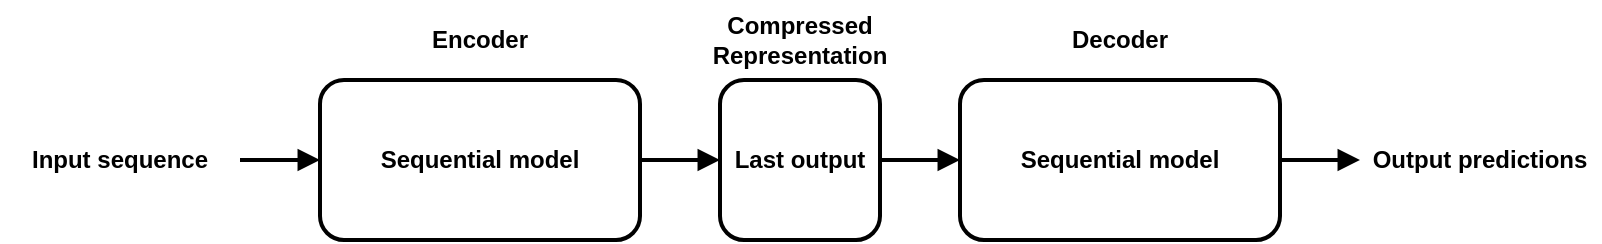 <mxfile version="13.0.3" type="device"><diagram id="KFuG-Pgw_0u7aU5s_tbB" name="Page-1"><mxGraphModel dx="1185" dy="685" grid="1" gridSize="10" guides="1" tooltips="1" connect="1" arrows="1" fold="1" page="1" pageScale="1" pageWidth="850" pageHeight="1100" math="0" shadow="0"><root><mxCell id="0"/><mxCell id="1" parent="0"/><mxCell id="sr1lT3SJa0P-goIjTEIu-3" style="edgeStyle=orthogonalEdgeStyle;rounded=0;orthogonalLoop=1;jettySize=auto;html=1;exitX=1;exitY=0.5;exitDx=0;exitDy=0;endArrow=block;endFill=1;strokeWidth=2;" edge="1" parent="1" source="sr1lT3SJa0P-goIjTEIu-1" target="sr1lT3SJa0P-goIjTEIu-2"><mxGeometry relative="1" as="geometry"/></mxCell><mxCell id="sr1lT3SJa0P-goIjTEIu-1" value="Sequential model" style="rounded=1;whiteSpace=wrap;html=1;fontStyle=1;fillColor=none;strokeWidth=2;" vertex="1" parent="1"><mxGeometry x="200" y="160" width="160" height="80" as="geometry"/></mxCell><mxCell id="sr1lT3SJa0P-goIjTEIu-5" style="edgeStyle=orthogonalEdgeStyle;rounded=0;orthogonalLoop=1;jettySize=auto;html=1;exitX=1;exitY=0.5;exitDx=0;exitDy=0;endArrow=block;endFill=1;strokeWidth=2;" edge="1" parent="1" source="sr1lT3SJa0P-goIjTEIu-2" target="sr1lT3SJa0P-goIjTEIu-4"><mxGeometry relative="1" as="geometry"/></mxCell><mxCell id="sr1lT3SJa0P-goIjTEIu-2" value="Last output" style="rounded=1;whiteSpace=wrap;html=1;fillColor=none;fontStyle=1;strokeWidth=2;" vertex="1" parent="1"><mxGeometry x="400" y="160" width="80" height="80" as="geometry"/></mxCell><mxCell id="sr1lT3SJa0P-goIjTEIu-10" style="edgeStyle=orthogonalEdgeStyle;rounded=0;orthogonalLoop=1;jettySize=auto;html=1;exitX=1;exitY=0.5;exitDx=0;exitDy=0;endArrow=block;endFill=1;strokeWidth=2;" edge="1" parent="1" source="sr1lT3SJa0P-goIjTEIu-4" target="sr1lT3SJa0P-goIjTEIu-7"><mxGeometry relative="1" as="geometry"/></mxCell><mxCell id="sr1lT3SJa0P-goIjTEIu-4" value="Sequential model" style="rounded=1;whiteSpace=wrap;html=1;fontStyle=1;fillColor=none;strokeWidth=2;" vertex="1" parent="1"><mxGeometry x="520" y="160" width="160" height="80" as="geometry"/></mxCell><mxCell id="sr1lT3SJa0P-goIjTEIu-9" style="edgeStyle=orthogonalEdgeStyle;rounded=0;orthogonalLoop=1;jettySize=auto;html=1;exitX=1;exitY=0.5;exitDx=0;exitDy=0;endArrow=block;endFill=1;strokeWidth=2;" edge="1" parent="1" source="sr1lT3SJa0P-goIjTEIu-6" target="sr1lT3SJa0P-goIjTEIu-1"><mxGeometry relative="1" as="geometry"/></mxCell><mxCell id="sr1lT3SJa0P-goIjTEIu-6" value="Input sequence" style="text;html=1;strokeColor=none;fillColor=none;align=center;verticalAlign=middle;whiteSpace=wrap;rounded=0;fontStyle=1" vertex="1" parent="1"><mxGeometry x="40" y="160" width="120" height="80" as="geometry"/></mxCell><mxCell id="sr1lT3SJa0P-goIjTEIu-7" value="Output predictions" style="text;html=1;strokeColor=none;fillColor=none;align=center;verticalAlign=middle;whiteSpace=wrap;rounded=0;fontStyle=1" vertex="1" parent="1"><mxGeometry x="720" y="160" width="120" height="80" as="geometry"/></mxCell><mxCell id="sr1lT3SJa0P-goIjTEIu-12" value="Encoder" style="text;html=1;strokeColor=none;fillColor=none;align=center;verticalAlign=middle;whiteSpace=wrap;rounded=0;fontStyle=1" vertex="1" parent="1"><mxGeometry x="200" y="120" width="160" height="40" as="geometry"/></mxCell><mxCell id="sr1lT3SJa0P-goIjTEIu-13" value="Compressed Representation" style="text;html=1;strokeColor=none;fillColor=none;align=center;verticalAlign=middle;whiteSpace=wrap;rounded=0;fontStyle=1" vertex="1" parent="1"><mxGeometry x="400" y="120" width="80" height="40" as="geometry"/></mxCell><mxCell id="sr1lT3SJa0P-goIjTEIu-14" value="Decoder" style="text;html=1;strokeColor=none;fillColor=none;align=center;verticalAlign=middle;whiteSpace=wrap;rounded=0;fontStyle=1" vertex="1" parent="1"><mxGeometry x="520" y="120" width="160" height="40" as="geometry"/></mxCell></root></mxGraphModel></diagram></mxfile>